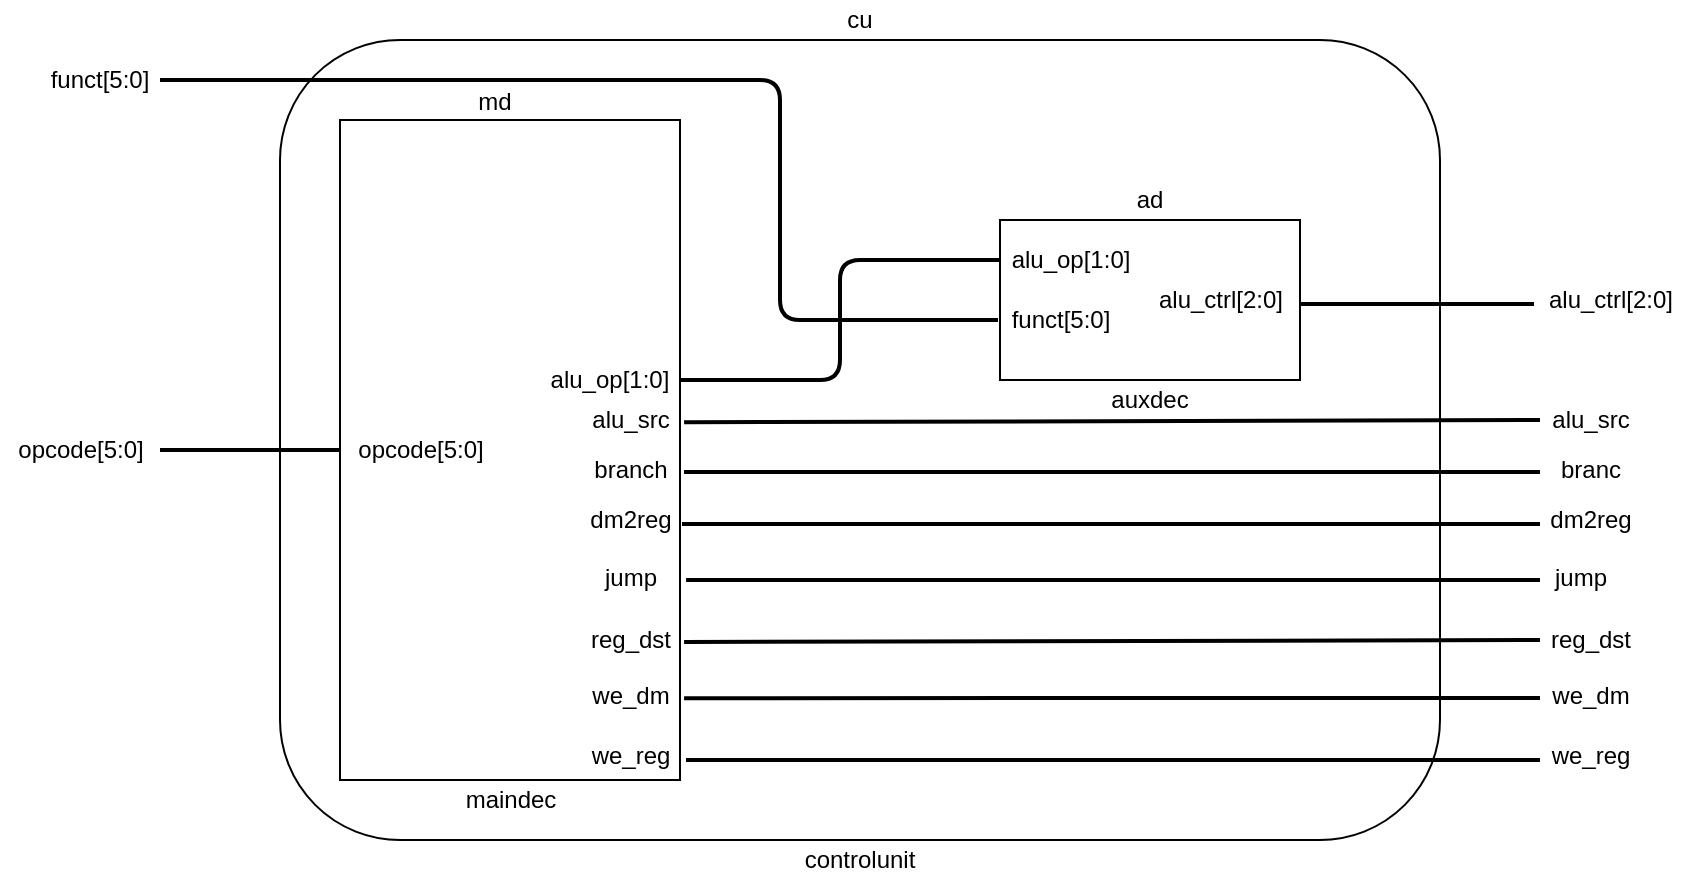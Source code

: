 <mxfile version="12.8.1" type="device"><diagram id="7EvrAPM-IDJaDdUowfy0" name="Page-1"><mxGraphModel dx="2052" dy="1016" grid="1" gridSize="10" guides="1" tooltips="1" connect="1" arrows="1" fold="1" page="1" pageScale="1" pageWidth="850" pageHeight="1100" math="0" shadow="0"><root><mxCell id="0"/><mxCell id="1" parent="0"/><mxCell id="NjchyH9XvrUkXNGqSuUy-3" style="edgeStyle=orthogonalEdgeStyle;rounded=0;orthogonalLoop=1;jettySize=auto;html=1;exitX=0.5;exitY=1;exitDx=0;exitDy=0;endArrow=none;endFill=0;strokeWidth=2;" edge="1" parent="1" source="NjchyH9XvrUkXNGqSuUy-1"><mxGeometry relative="1" as="geometry"><mxPoint x="30" y="285" as="targetPoint"/><Array as="points"><mxPoint x="30" y="285"/></Array></mxGeometry></mxCell><mxCell id="NjchyH9XvrUkXNGqSuUy-1" value="" style="rounded=0;whiteSpace=wrap;html=1;direction=south;" vertex="1" parent="1"><mxGeometry x="120" y="120" width="170" height="330" as="geometry"/></mxCell><mxCell id="NjchyH9XvrUkXNGqSuUy-6" style="edgeStyle=orthogonalEdgeStyle;rounded=1;orthogonalLoop=1;jettySize=auto;html=1;endArrow=none;endFill=0;strokeWidth=2;" edge="1" parent="1"><mxGeometry relative="1" as="geometry"><mxPoint x="30" y="100" as="targetPoint"/><mxPoint x="449" y="220" as="sourcePoint"/><Array as="points"><mxPoint x="449" y="220"/><mxPoint x="340" y="220"/><mxPoint x="340" y="100"/></Array></mxGeometry></mxCell><mxCell id="NjchyH9XvrUkXNGqSuUy-2" value="" style="rounded=0;whiteSpace=wrap;html=1;" vertex="1" parent="1"><mxGeometry x="450" y="170" width="150" height="80" as="geometry"/></mxCell><mxCell id="NjchyH9XvrUkXNGqSuUy-4" value="opcode[5:0]" style="text;html=1;align=center;verticalAlign=middle;resizable=0;points=[];autosize=1;" vertex="1" parent="1"><mxGeometry x="120" y="275" width="80" height="20" as="geometry"/></mxCell><mxCell id="NjchyH9XvrUkXNGqSuUy-5" value="" style="endArrow=none;html=1;entryX=0;entryY=0.25;entryDx=0;entryDy=0;edgeStyle=orthogonalEdgeStyle;strokeWidth=2;" edge="1" parent="1" target="NjchyH9XvrUkXNGqSuUy-2"><mxGeometry width="50" height="50" relative="1" as="geometry"><mxPoint x="290" y="250" as="sourcePoint"/><mxPoint x="350" y="160" as="targetPoint"/><Array as="points"><mxPoint x="293" y="250"/><mxPoint x="370" y="250"/><mxPoint x="370" y="190"/></Array></mxGeometry></mxCell><mxCell id="NjchyH9XvrUkXNGqSuUy-7" value="funct[5:0]" style="text;html=1;align=center;verticalAlign=middle;resizable=0;points=[];autosize=1;" vertex="1" parent="1"><mxGeometry x="450" y="210" width="60" height="20" as="geometry"/></mxCell><mxCell id="NjchyH9XvrUkXNGqSuUy-8" value="alu_op[1:0]" style="text;html=1;align=center;verticalAlign=middle;resizable=0;points=[];autosize=1;" vertex="1" parent="1"><mxGeometry x="450" y="180" width="70" height="20" as="geometry"/></mxCell><mxCell id="NjchyH9XvrUkXNGqSuUy-9" value="alu_ctrl[2:0]" style="text;html=1;align=center;verticalAlign=middle;resizable=0;points=[];autosize=1;" vertex="1" parent="1"><mxGeometry x="520" y="200" width="80" height="20" as="geometry"/></mxCell><mxCell id="NjchyH9XvrUkXNGqSuUy-10" value="" style="endArrow=none;html=1;strokeWidth=2;exitX=1.038;exitY=0.6;exitDx=0;exitDy=0;exitPerimeter=0;" edge="1" parent="1"><mxGeometry width="50" height="50" relative="1" as="geometry"><mxPoint x="600.04" y="212" as="sourcePoint"/><mxPoint x="717" y="212" as="targetPoint"/></mxGeometry></mxCell><mxCell id="NjchyH9XvrUkXNGqSuUy-11" value="" style="endArrow=none;html=1;strokeWidth=2;exitX=0.458;exitY=-0.012;exitDx=0;exitDy=0;exitPerimeter=0;" edge="1" parent="1" source="NjchyH9XvrUkXNGqSuUy-1"><mxGeometry width="50" height="50" relative="1" as="geometry"><mxPoint x="270" y="530" as="sourcePoint"/><mxPoint x="720" y="270" as="targetPoint"/></mxGeometry></mxCell><mxCell id="NjchyH9XvrUkXNGqSuUy-12" value="" style="endArrow=none;html=1;strokeWidth=2;" edge="1" parent="1"><mxGeometry width="50" height="50" relative="1" as="geometry"><mxPoint x="292" y="296" as="sourcePoint"/><mxPoint x="720" y="296" as="targetPoint"/></mxGeometry></mxCell><mxCell id="NjchyH9XvrUkXNGqSuUy-13" value="" style="endArrow=none;html=1;strokeWidth=2;" edge="1" parent="1"><mxGeometry width="50" height="50" relative="1" as="geometry"><mxPoint x="291" y="322" as="sourcePoint"/><mxPoint x="720" y="322" as="targetPoint"/></mxGeometry></mxCell><mxCell id="NjchyH9XvrUkXNGqSuUy-14" value="" style="endArrow=none;html=1;strokeWidth=2;exitX=0.697;exitY=-0.018;exitDx=0;exitDy=0;exitPerimeter=0;" edge="1" parent="1" source="NjchyH9XvrUkXNGqSuUy-1"><mxGeometry width="50" height="50" relative="1" as="geometry"><mxPoint x="300" y="560" as="sourcePoint"/><mxPoint x="720" y="350" as="targetPoint"/></mxGeometry></mxCell><mxCell id="NjchyH9XvrUkXNGqSuUy-15" value="" style="endArrow=none;html=1;strokeWidth=2;exitX=0.791;exitY=-0.012;exitDx=0;exitDy=0;exitPerimeter=0;" edge="1" parent="1" source="NjchyH9XvrUkXNGqSuUy-1"><mxGeometry width="50" height="50" relative="1" as="geometry"><mxPoint x="310" y="570" as="sourcePoint"/><mxPoint x="720" y="380" as="targetPoint"/></mxGeometry></mxCell><mxCell id="NjchyH9XvrUkXNGqSuUy-16" value="" style="endArrow=none;html=1;strokeWidth=2;exitX=0.876;exitY=-0.012;exitDx=0;exitDy=0;exitPerimeter=0;" edge="1" parent="1" source="NjchyH9XvrUkXNGqSuUy-1"><mxGeometry width="50" height="50" relative="1" as="geometry"><mxPoint x="320" y="580" as="sourcePoint"/><mxPoint x="720" y="409" as="targetPoint"/></mxGeometry></mxCell><mxCell id="NjchyH9XvrUkXNGqSuUy-17" value="" style="endArrow=none;html=1;strokeWidth=2;" edge="1" parent="1"><mxGeometry width="50" height="50" relative="1" as="geometry"><mxPoint x="293" y="440" as="sourcePoint"/><mxPoint x="720" y="440" as="targetPoint"/></mxGeometry></mxCell><mxCell id="NjchyH9XvrUkXNGqSuUy-18" value="alu_src" style="text;html=1;align=center;verticalAlign=middle;resizable=0;points=[];autosize=1;" vertex="1" parent="1"><mxGeometry x="240" y="260" width="50" height="20" as="geometry"/></mxCell><mxCell id="NjchyH9XvrUkXNGqSuUy-19" value="branch" style="text;html=1;align=center;verticalAlign=middle;resizable=0;points=[];autosize=1;" vertex="1" parent="1"><mxGeometry x="240" y="285" width="50" height="20" as="geometry"/></mxCell><mxCell id="NjchyH9XvrUkXNGqSuUy-20" value="dm2reg" style="text;html=1;align=center;verticalAlign=middle;resizable=0;points=[];autosize=1;" vertex="1" parent="1"><mxGeometry x="235" y="310" width="60" height="20" as="geometry"/></mxCell><mxCell id="NjchyH9XvrUkXNGqSuUy-21" value="jump" style="text;html=1;align=center;verticalAlign=middle;resizable=0;points=[];autosize=1;" vertex="1" parent="1"><mxGeometry x="245" y="339" width="40" height="20" as="geometry"/></mxCell><mxCell id="NjchyH9XvrUkXNGqSuUy-22" value="reg_dst" style="text;html=1;align=center;verticalAlign=middle;resizable=0;points=[];autosize=1;" vertex="1" parent="1"><mxGeometry x="235" y="370" width="60" height="20" as="geometry"/></mxCell><mxCell id="NjchyH9XvrUkXNGqSuUy-23" value="we_dm" style="text;html=1;align=center;verticalAlign=middle;resizable=0;points=[];autosize=1;" vertex="1" parent="1"><mxGeometry x="240" y="398" width="50" height="20" as="geometry"/></mxCell><mxCell id="NjchyH9XvrUkXNGqSuUy-24" value="we_reg" style="text;html=1;align=center;verticalAlign=middle;resizable=0;points=[];autosize=1;" vertex="1" parent="1"><mxGeometry x="240" y="428" width="50" height="20" as="geometry"/></mxCell><mxCell id="NjchyH9XvrUkXNGqSuUy-25" value="alu_src" style="text;html=1;align=center;verticalAlign=middle;resizable=0;points=[];autosize=1;" vertex="1" parent="1"><mxGeometry x="720" y="260" width="50" height="20" as="geometry"/></mxCell><mxCell id="NjchyH9XvrUkXNGqSuUy-26" value="branc" style="text;html=1;align=center;verticalAlign=middle;resizable=0;points=[];autosize=1;" vertex="1" parent="1"><mxGeometry x="720" y="285" width="50" height="20" as="geometry"/></mxCell><mxCell id="NjchyH9XvrUkXNGqSuUy-27" value="dm2reg" style="text;html=1;align=center;verticalAlign=middle;resizable=0;points=[];autosize=1;" vertex="1" parent="1"><mxGeometry x="715" y="310" width="60" height="20" as="geometry"/></mxCell><mxCell id="NjchyH9XvrUkXNGqSuUy-28" value="jump" style="text;html=1;align=center;verticalAlign=middle;resizable=0;points=[];autosize=1;" vertex="1" parent="1"><mxGeometry x="720" y="339" width="40" height="20" as="geometry"/></mxCell><mxCell id="NjchyH9XvrUkXNGqSuUy-29" value="reg_dst" style="text;html=1;align=center;verticalAlign=middle;resizable=0;points=[];autosize=1;" vertex="1" parent="1"><mxGeometry x="715" y="370" width="60" height="20" as="geometry"/></mxCell><mxCell id="NjchyH9XvrUkXNGqSuUy-30" value="we_dm" style="text;html=1;align=center;verticalAlign=middle;resizable=0;points=[];autosize=1;" vertex="1" parent="1"><mxGeometry x="720" y="398" width="50" height="20" as="geometry"/></mxCell><mxCell id="NjchyH9XvrUkXNGqSuUy-31" value="we_reg" style="text;html=1;align=center;verticalAlign=middle;resizable=0;points=[];autosize=1;" vertex="1" parent="1"><mxGeometry x="720" y="428" width="50" height="20" as="geometry"/></mxCell><mxCell id="NjchyH9XvrUkXNGqSuUy-32" value="funct[5:0]" style="text;html=1;strokeColor=none;fillColor=none;align=center;verticalAlign=middle;whiteSpace=wrap;rounded=0;" vertex="1" parent="1"><mxGeometry x="-30" y="90" width="60" height="20" as="geometry"/></mxCell><mxCell id="NjchyH9XvrUkXNGqSuUy-33" value="opcode[5:0]" style="text;html=1;align=center;verticalAlign=middle;resizable=0;points=[];autosize=1;" vertex="1" parent="1"><mxGeometry x="-50" y="275" width="80" height="20" as="geometry"/></mxCell><mxCell id="NjchyH9XvrUkXNGqSuUy-34" value="" style="rounded=1;whiteSpace=wrap;html=1;fillColor=none;" vertex="1" parent="1"><mxGeometry x="90" y="80" width="580" height="400" as="geometry"/></mxCell><mxCell id="NjchyH9XvrUkXNGqSuUy-35" value="md" style="text;html=1;align=center;verticalAlign=middle;resizable=0;points=[];autosize=1;" vertex="1" parent="1"><mxGeometry x="182" y="101" width="30" height="20" as="geometry"/></mxCell><mxCell id="NjchyH9XvrUkXNGqSuUy-39" value="maindec" style="text;html=1;align=center;verticalAlign=middle;resizable=0;points=[];autosize=1;" vertex="1" parent="1"><mxGeometry x="175" y="450" width="60" height="20" as="geometry"/></mxCell><mxCell id="NjchyH9XvrUkXNGqSuUy-40" value="ad" style="text;html=1;strokeColor=none;fillColor=none;align=center;verticalAlign=middle;whiteSpace=wrap;rounded=0;" vertex="1" parent="1"><mxGeometry x="505" y="150" width="40" height="20" as="geometry"/></mxCell><mxCell id="NjchyH9XvrUkXNGqSuUy-41" value="auxdec" style="text;html=1;strokeColor=none;fillColor=none;align=center;verticalAlign=middle;whiteSpace=wrap;rounded=0;" vertex="1" parent="1"><mxGeometry x="505" y="250" width="40" height="20" as="geometry"/></mxCell><mxCell id="NjchyH9XvrUkXNGqSuUy-42" value="alu_op[1:0]" style="text;html=1;strokeColor=none;fillColor=none;align=center;verticalAlign=middle;whiteSpace=wrap;rounded=0;" vertex="1" parent="1"><mxGeometry x="220" y="240" width="70" height="20" as="geometry"/></mxCell><mxCell id="NjchyH9XvrUkXNGqSuUy-43" value="alu_ctrl[2:0]" style="text;html=1;align=center;verticalAlign=middle;resizable=0;points=[];autosize=1;" vertex="1" parent="1"><mxGeometry x="715" y="200" width="80" height="20" as="geometry"/></mxCell><mxCell id="NjchyH9XvrUkXNGqSuUy-44" value="cu" style="text;html=1;strokeColor=none;fillColor=none;align=center;verticalAlign=middle;whiteSpace=wrap;rounded=0;" vertex="1" parent="1"><mxGeometry x="360" y="60" width="40" height="20" as="geometry"/></mxCell><mxCell id="NjchyH9XvrUkXNGqSuUy-45" value="controlunit" style="text;html=1;strokeColor=none;fillColor=none;align=center;verticalAlign=middle;whiteSpace=wrap;rounded=0;" vertex="1" parent="1"><mxGeometry x="345" y="480" width="70" height="20" as="geometry"/></mxCell></root></mxGraphModel></diagram></mxfile>